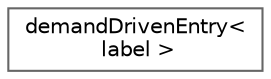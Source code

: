 digraph "Graphical Class Hierarchy"
{
 // LATEX_PDF_SIZE
  bgcolor="transparent";
  edge [fontname=Helvetica,fontsize=10,labelfontname=Helvetica,labelfontsize=10];
  node [fontname=Helvetica,fontsize=10,shape=box,height=0.2,width=0.4];
  rankdir="LR";
  Node0 [id="Node000000",label="demandDrivenEntry\<\l label \>",height=0.2,width=0.4,color="grey40", fillcolor="white", style="filled",URL="$classFoam_1_1demandDrivenEntry.html",tooltip=" "];
}
